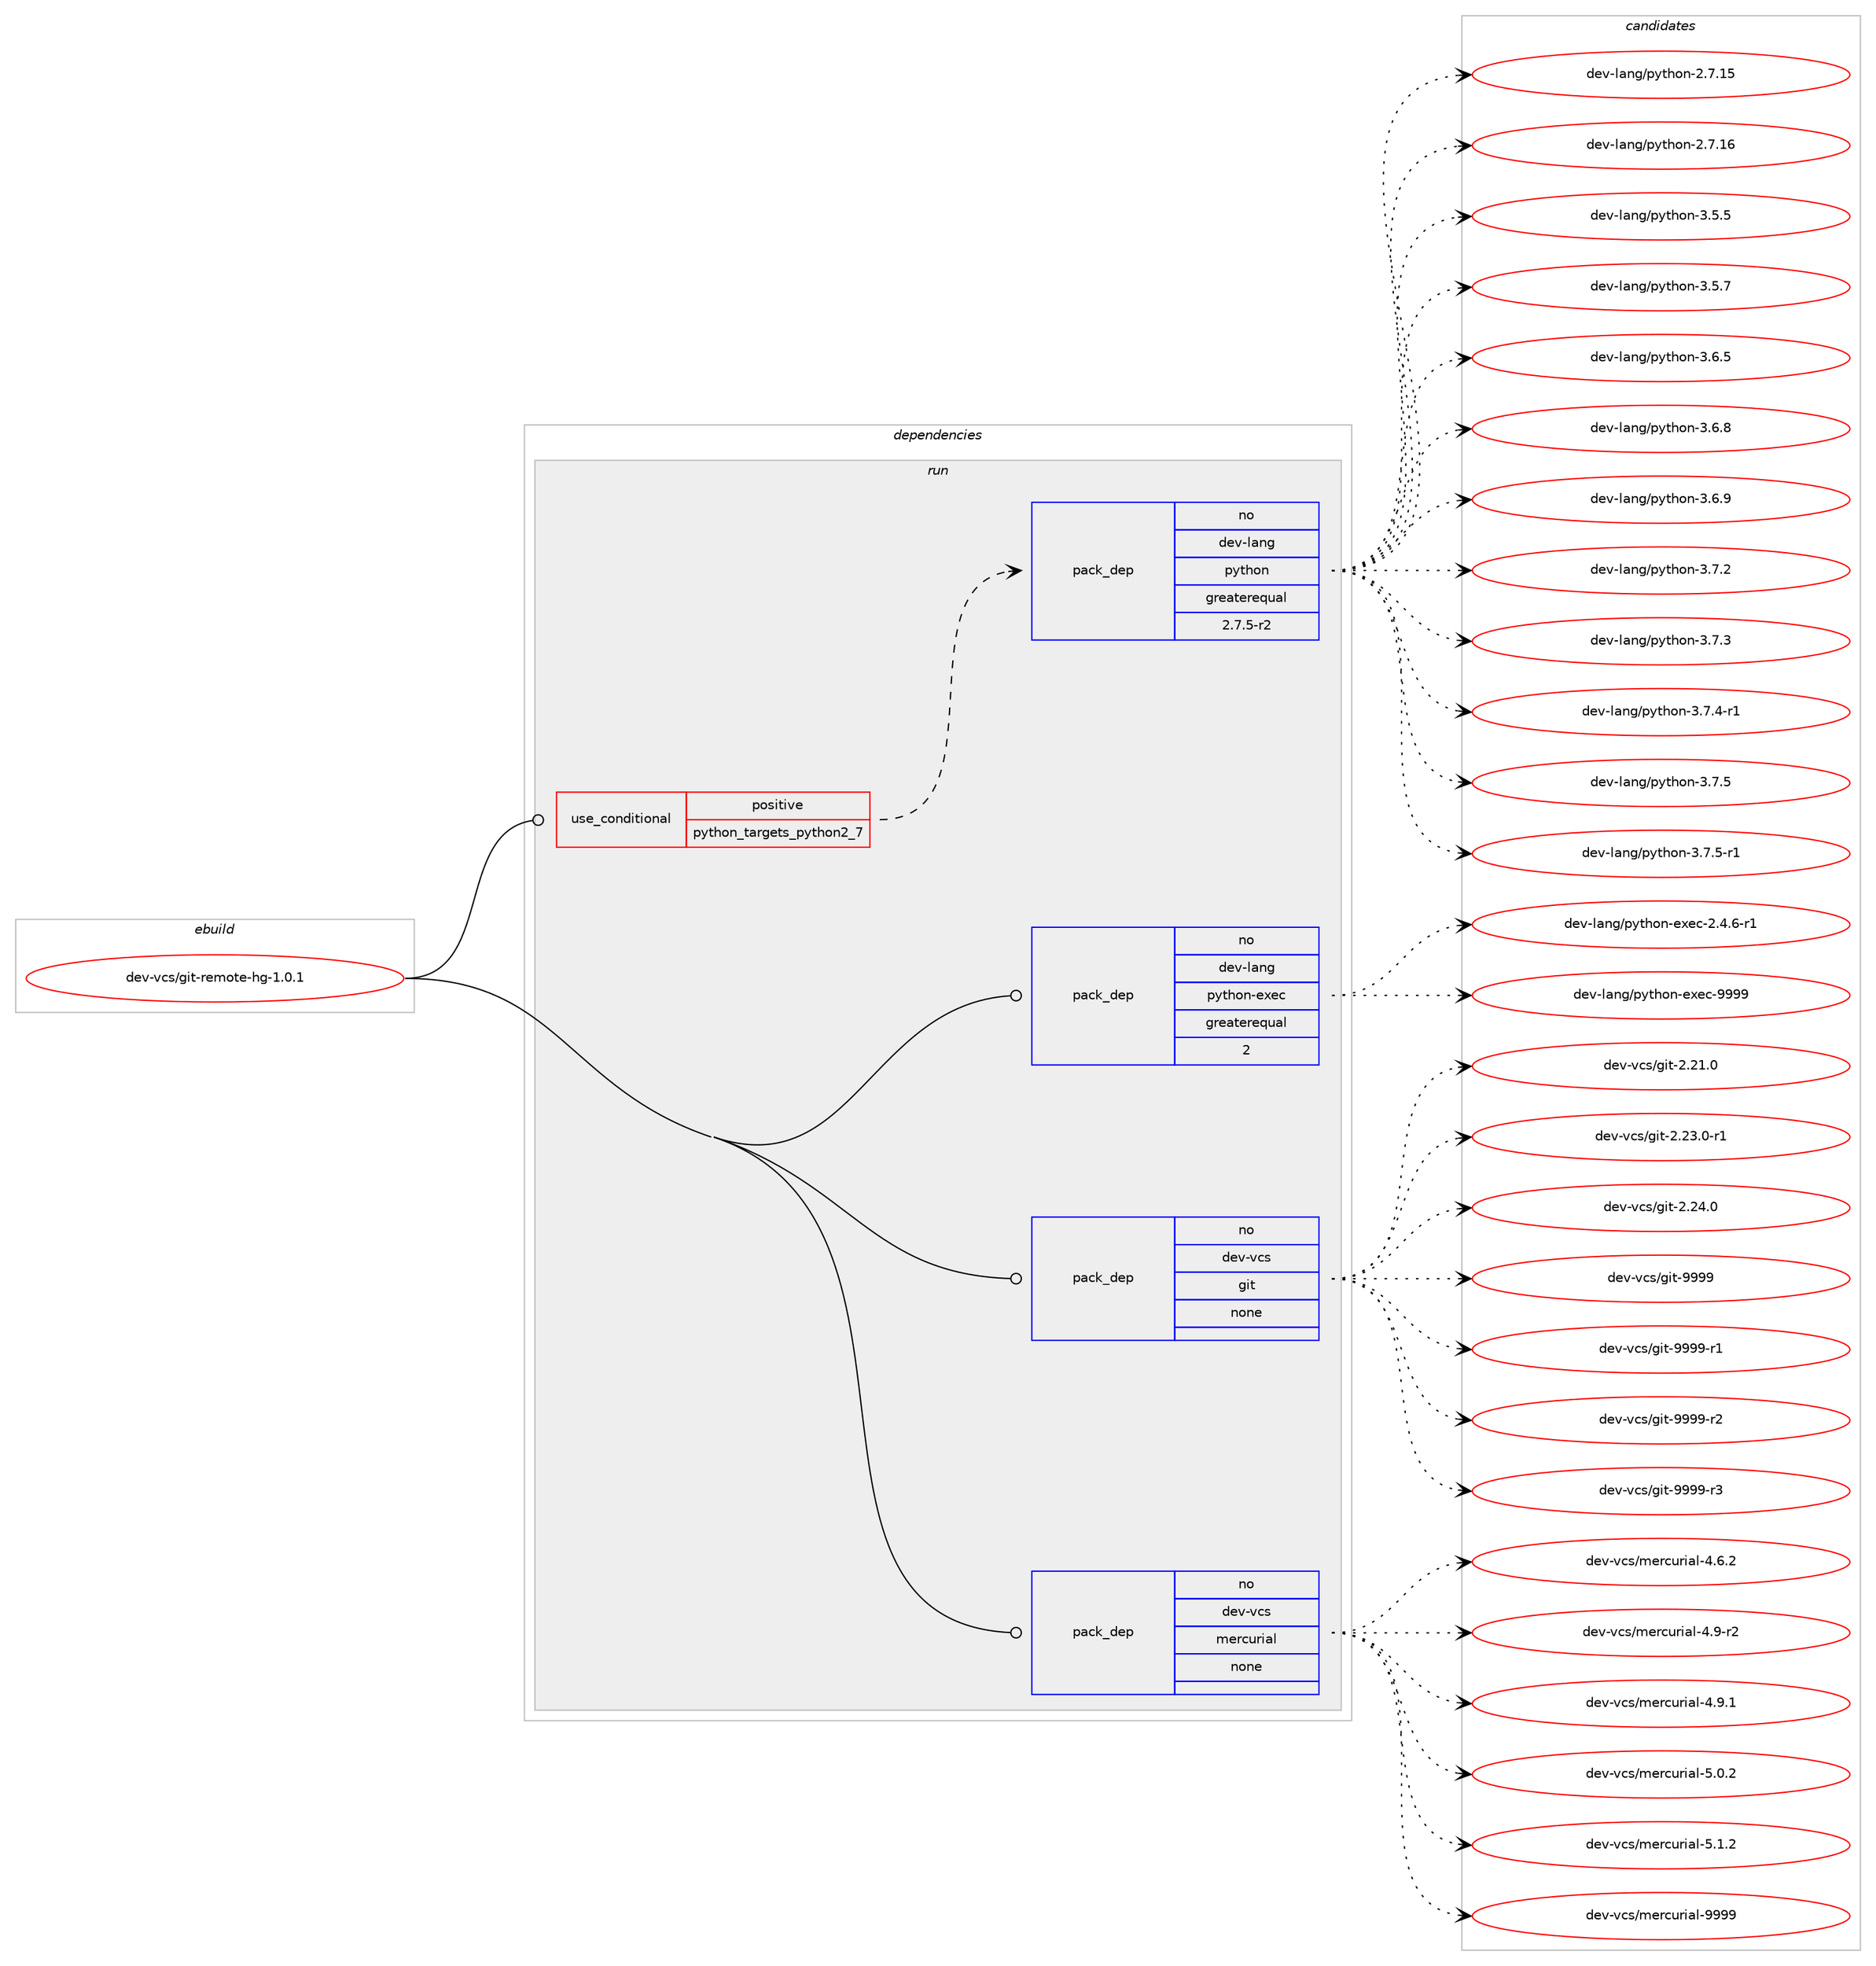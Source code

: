 digraph prolog {

# *************
# Graph options
# *************

newrank=true;
concentrate=true;
compound=true;
graph [rankdir=LR,fontname=Helvetica,fontsize=10,ranksep=1.5];#, ranksep=2.5, nodesep=0.2];
edge  [arrowhead=vee];
node  [fontname=Helvetica,fontsize=10];

# **********
# The ebuild
# **********

subgraph cluster_leftcol {
color=gray;
rank=same;
label=<<i>ebuild</i>>;
id [label="dev-vcs/git-remote-hg-1.0.1", color=red, width=4, href="../dev-vcs/git-remote-hg-1.0.1.svg"];
}

# ****************
# The dependencies
# ****************

subgraph cluster_midcol {
color=gray;
label=<<i>dependencies</i>>;
subgraph cluster_compile {
fillcolor="#eeeeee";
style=filled;
label=<<i>compile</i>>;
}
subgraph cluster_compileandrun {
fillcolor="#eeeeee";
style=filled;
label=<<i>compile and run</i>>;
}
subgraph cluster_run {
fillcolor="#eeeeee";
style=filled;
label=<<i>run</i>>;
subgraph cond183827 {
dependency734412 [label=<<TABLE BORDER="0" CELLBORDER="1" CELLSPACING="0" CELLPADDING="4"><TR><TD ROWSPAN="3" CELLPADDING="10">use_conditional</TD></TR><TR><TD>positive</TD></TR><TR><TD>python_targets_python2_7</TD></TR></TABLE>>, shape=none, color=red];
subgraph pack538357 {
dependency734413 [label=<<TABLE BORDER="0" CELLBORDER="1" CELLSPACING="0" CELLPADDING="4" WIDTH="220"><TR><TD ROWSPAN="6" CELLPADDING="30">pack_dep</TD></TR><TR><TD WIDTH="110">no</TD></TR><TR><TD>dev-lang</TD></TR><TR><TD>python</TD></TR><TR><TD>greaterequal</TD></TR><TR><TD>2.7.5-r2</TD></TR></TABLE>>, shape=none, color=blue];
}
dependency734412:e -> dependency734413:w [weight=20,style="dashed",arrowhead="vee"];
}
id:e -> dependency734412:w [weight=20,style="solid",arrowhead="odot"];
subgraph pack538358 {
dependency734414 [label=<<TABLE BORDER="0" CELLBORDER="1" CELLSPACING="0" CELLPADDING="4" WIDTH="220"><TR><TD ROWSPAN="6" CELLPADDING="30">pack_dep</TD></TR><TR><TD WIDTH="110">no</TD></TR><TR><TD>dev-lang</TD></TR><TR><TD>python-exec</TD></TR><TR><TD>greaterequal</TD></TR><TR><TD>2</TD></TR></TABLE>>, shape=none, color=blue];
}
id:e -> dependency734414:w [weight=20,style="solid",arrowhead="odot"];
subgraph pack538359 {
dependency734415 [label=<<TABLE BORDER="0" CELLBORDER="1" CELLSPACING="0" CELLPADDING="4" WIDTH="220"><TR><TD ROWSPAN="6" CELLPADDING="30">pack_dep</TD></TR><TR><TD WIDTH="110">no</TD></TR><TR><TD>dev-vcs</TD></TR><TR><TD>git</TD></TR><TR><TD>none</TD></TR><TR><TD></TD></TR></TABLE>>, shape=none, color=blue];
}
id:e -> dependency734415:w [weight=20,style="solid",arrowhead="odot"];
subgraph pack538360 {
dependency734416 [label=<<TABLE BORDER="0" CELLBORDER="1" CELLSPACING="0" CELLPADDING="4" WIDTH="220"><TR><TD ROWSPAN="6" CELLPADDING="30">pack_dep</TD></TR><TR><TD WIDTH="110">no</TD></TR><TR><TD>dev-vcs</TD></TR><TR><TD>mercurial</TD></TR><TR><TD>none</TD></TR><TR><TD></TD></TR></TABLE>>, shape=none, color=blue];
}
id:e -> dependency734416:w [weight=20,style="solid",arrowhead="odot"];
}
}

# **************
# The candidates
# **************

subgraph cluster_choices {
rank=same;
color=gray;
label=<<i>candidates</i>>;

subgraph choice538357 {
color=black;
nodesep=1;
choice10010111845108971101034711212111610411111045504655464953 [label="dev-lang/python-2.7.15", color=red, width=4,href="../dev-lang/python-2.7.15.svg"];
choice10010111845108971101034711212111610411111045504655464954 [label="dev-lang/python-2.7.16", color=red, width=4,href="../dev-lang/python-2.7.16.svg"];
choice100101118451089711010347112121116104111110455146534653 [label="dev-lang/python-3.5.5", color=red, width=4,href="../dev-lang/python-3.5.5.svg"];
choice100101118451089711010347112121116104111110455146534655 [label="dev-lang/python-3.5.7", color=red, width=4,href="../dev-lang/python-3.5.7.svg"];
choice100101118451089711010347112121116104111110455146544653 [label="dev-lang/python-3.6.5", color=red, width=4,href="../dev-lang/python-3.6.5.svg"];
choice100101118451089711010347112121116104111110455146544656 [label="dev-lang/python-3.6.8", color=red, width=4,href="../dev-lang/python-3.6.8.svg"];
choice100101118451089711010347112121116104111110455146544657 [label="dev-lang/python-3.6.9", color=red, width=4,href="../dev-lang/python-3.6.9.svg"];
choice100101118451089711010347112121116104111110455146554650 [label="dev-lang/python-3.7.2", color=red, width=4,href="../dev-lang/python-3.7.2.svg"];
choice100101118451089711010347112121116104111110455146554651 [label="dev-lang/python-3.7.3", color=red, width=4,href="../dev-lang/python-3.7.3.svg"];
choice1001011184510897110103471121211161041111104551465546524511449 [label="dev-lang/python-3.7.4-r1", color=red, width=4,href="../dev-lang/python-3.7.4-r1.svg"];
choice100101118451089711010347112121116104111110455146554653 [label="dev-lang/python-3.7.5", color=red, width=4,href="../dev-lang/python-3.7.5.svg"];
choice1001011184510897110103471121211161041111104551465546534511449 [label="dev-lang/python-3.7.5-r1", color=red, width=4,href="../dev-lang/python-3.7.5-r1.svg"];
dependency734413:e -> choice10010111845108971101034711212111610411111045504655464953:w [style=dotted,weight="100"];
dependency734413:e -> choice10010111845108971101034711212111610411111045504655464954:w [style=dotted,weight="100"];
dependency734413:e -> choice100101118451089711010347112121116104111110455146534653:w [style=dotted,weight="100"];
dependency734413:e -> choice100101118451089711010347112121116104111110455146534655:w [style=dotted,weight="100"];
dependency734413:e -> choice100101118451089711010347112121116104111110455146544653:w [style=dotted,weight="100"];
dependency734413:e -> choice100101118451089711010347112121116104111110455146544656:w [style=dotted,weight="100"];
dependency734413:e -> choice100101118451089711010347112121116104111110455146544657:w [style=dotted,weight="100"];
dependency734413:e -> choice100101118451089711010347112121116104111110455146554650:w [style=dotted,weight="100"];
dependency734413:e -> choice100101118451089711010347112121116104111110455146554651:w [style=dotted,weight="100"];
dependency734413:e -> choice1001011184510897110103471121211161041111104551465546524511449:w [style=dotted,weight="100"];
dependency734413:e -> choice100101118451089711010347112121116104111110455146554653:w [style=dotted,weight="100"];
dependency734413:e -> choice1001011184510897110103471121211161041111104551465546534511449:w [style=dotted,weight="100"];
}
subgraph choice538358 {
color=black;
nodesep=1;
choice10010111845108971101034711212111610411111045101120101994550465246544511449 [label="dev-lang/python-exec-2.4.6-r1", color=red, width=4,href="../dev-lang/python-exec-2.4.6-r1.svg"];
choice10010111845108971101034711212111610411111045101120101994557575757 [label="dev-lang/python-exec-9999", color=red, width=4,href="../dev-lang/python-exec-9999.svg"];
dependency734414:e -> choice10010111845108971101034711212111610411111045101120101994550465246544511449:w [style=dotted,weight="100"];
dependency734414:e -> choice10010111845108971101034711212111610411111045101120101994557575757:w [style=dotted,weight="100"];
}
subgraph choice538359 {
color=black;
nodesep=1;
choice10010111845118991154710310511645504650494648 [label="dev-vcs/git-2.21.0", color=red, width=4,href="../dev-vcs/git-2.21.0.svg"];
choice100101118451189911547103105116455046505146484511449 [label="dev-vcs/git-2.23.0-r1", color=red, width=4,href="../dev-vcs/git-2.23.0-r1.svg"];
choice10010111845118991154710310511645504650524648 [label="dev-vcs/git-2.24.0", color=red, width=4,href="../dev-vcs/git-2.24.0.svg"];
choice1001011184511899115471031051164557575757 [label="dev-vcs/git-9999", color=red, width=4,href="../dev-vcs/git-9999.svg"];
choice10010111845118991154710310511645575757574511449 [label="dev-vcs/git-9999-r1", color=red, width=4,href="../dev-vcs/git-9999-r1.svg"];
choice10010111845118991154710310511645575757574511450 [label="dev-vcs/git-9999-r2", color=red, width=4,href="../dev-vcs/git-9999-r2.svg"];
choice10010111845118991154710310511645575757574511451 [label="dev-vcs/git-9999-r3", color=red, width=4,href="../dev-vcs/git-9999-r3.svg"];
dependency734415:e -> choice10010111845118991154710310511645504650494648:w [style=dotted,weight="100"];
dependency734415:e -> choice100101118451189911547103105116455046505146484511449:w [style=dotted,weight="100"];
dependency734415:e -> choice10010111845118991154710310511645504650524648:w [style=dotted,weight="100"];
dependency734415:e -> choice1001011184511899115471031051164557575757:w [style=dotted,weight="100"];
dependency734415:e -> choice10010111845118991154710310511645575757574511449:w [style=dotted,weight="100"];
dependency734415:e -> choice10010111845118991154710310511645575757574511450:w [style=dotted,weight="100"];
dependency734415:e -> choice10010111845118991154710310511645575757574511451:w [style=dotted,weight="100"];
}
subgraph choice538360 {
color=black;
nodesep=1;
choice1001011184511899115471091011149911711410597108455246544650 [label="dev-vcs/mercurial-4.6.2", color=red, width=4,href="../dev-vcs/mercurial-4.6.2.svg"];
choice1001011184511899115471091011149911711410597108455246574511450 [label="dev-vcs/mercurial-4.9-r2", color=red, width=4,href="../dev-vcs/mercurial-4.9-r2.svg"];
choice1001011184511899115471091011149911711410597108455246574649 [label="dev-vcs/mercurial-4.9.1", color=red, width=4,href="../dev-vcs/mercurial-4.9.1.svg"];
choice1001011184511899115471091011149911711410597108455346484650 [label="dev-vcs/mercurial-5.0.2", color=red, width=4,href="../dev-vcs/mercurial-5.0.2.svg"];
choice1001011184511899115471091011149911711410597108455346494650 [label="dev-vcs/mercurial-5.1.2", color=red, width=4,href="../dev-vcs/mercurial-5.1.2.svg"];
choice10010111845118991154710910111499117114105971084557575757 [label="dev-vcs/mercurial-9999", color=red, width=4,href="../dev-vcs/mercurial-9999.svg"];
dependency734416:e -> choice1001011184511899115471091011149911711410597108455246544650:w [style=dotted,weight="100"];
dependency734416:e -> choice1001011184511899115471091011149911711410597108455246574511450:w [style=dotted,weight="100"];
dependency734416:e -> choice1001011184511899115471091011149911711410597108455246574649:w [style=dotted,weight="100"];
dependency734416:e -> choice1001011184511899115471091011149911711410597108455346484650:w [style=dotted,weight="100"];
dependency734416:e -> choice1001011184511899115471091011149911711410597108455346494650:w [style=dotted,weight="100"];
dependency734416:e -> choice10010111845118991154710910111499117114105971084557575757:w [style=dotted,weight="100"];
}
}

}
